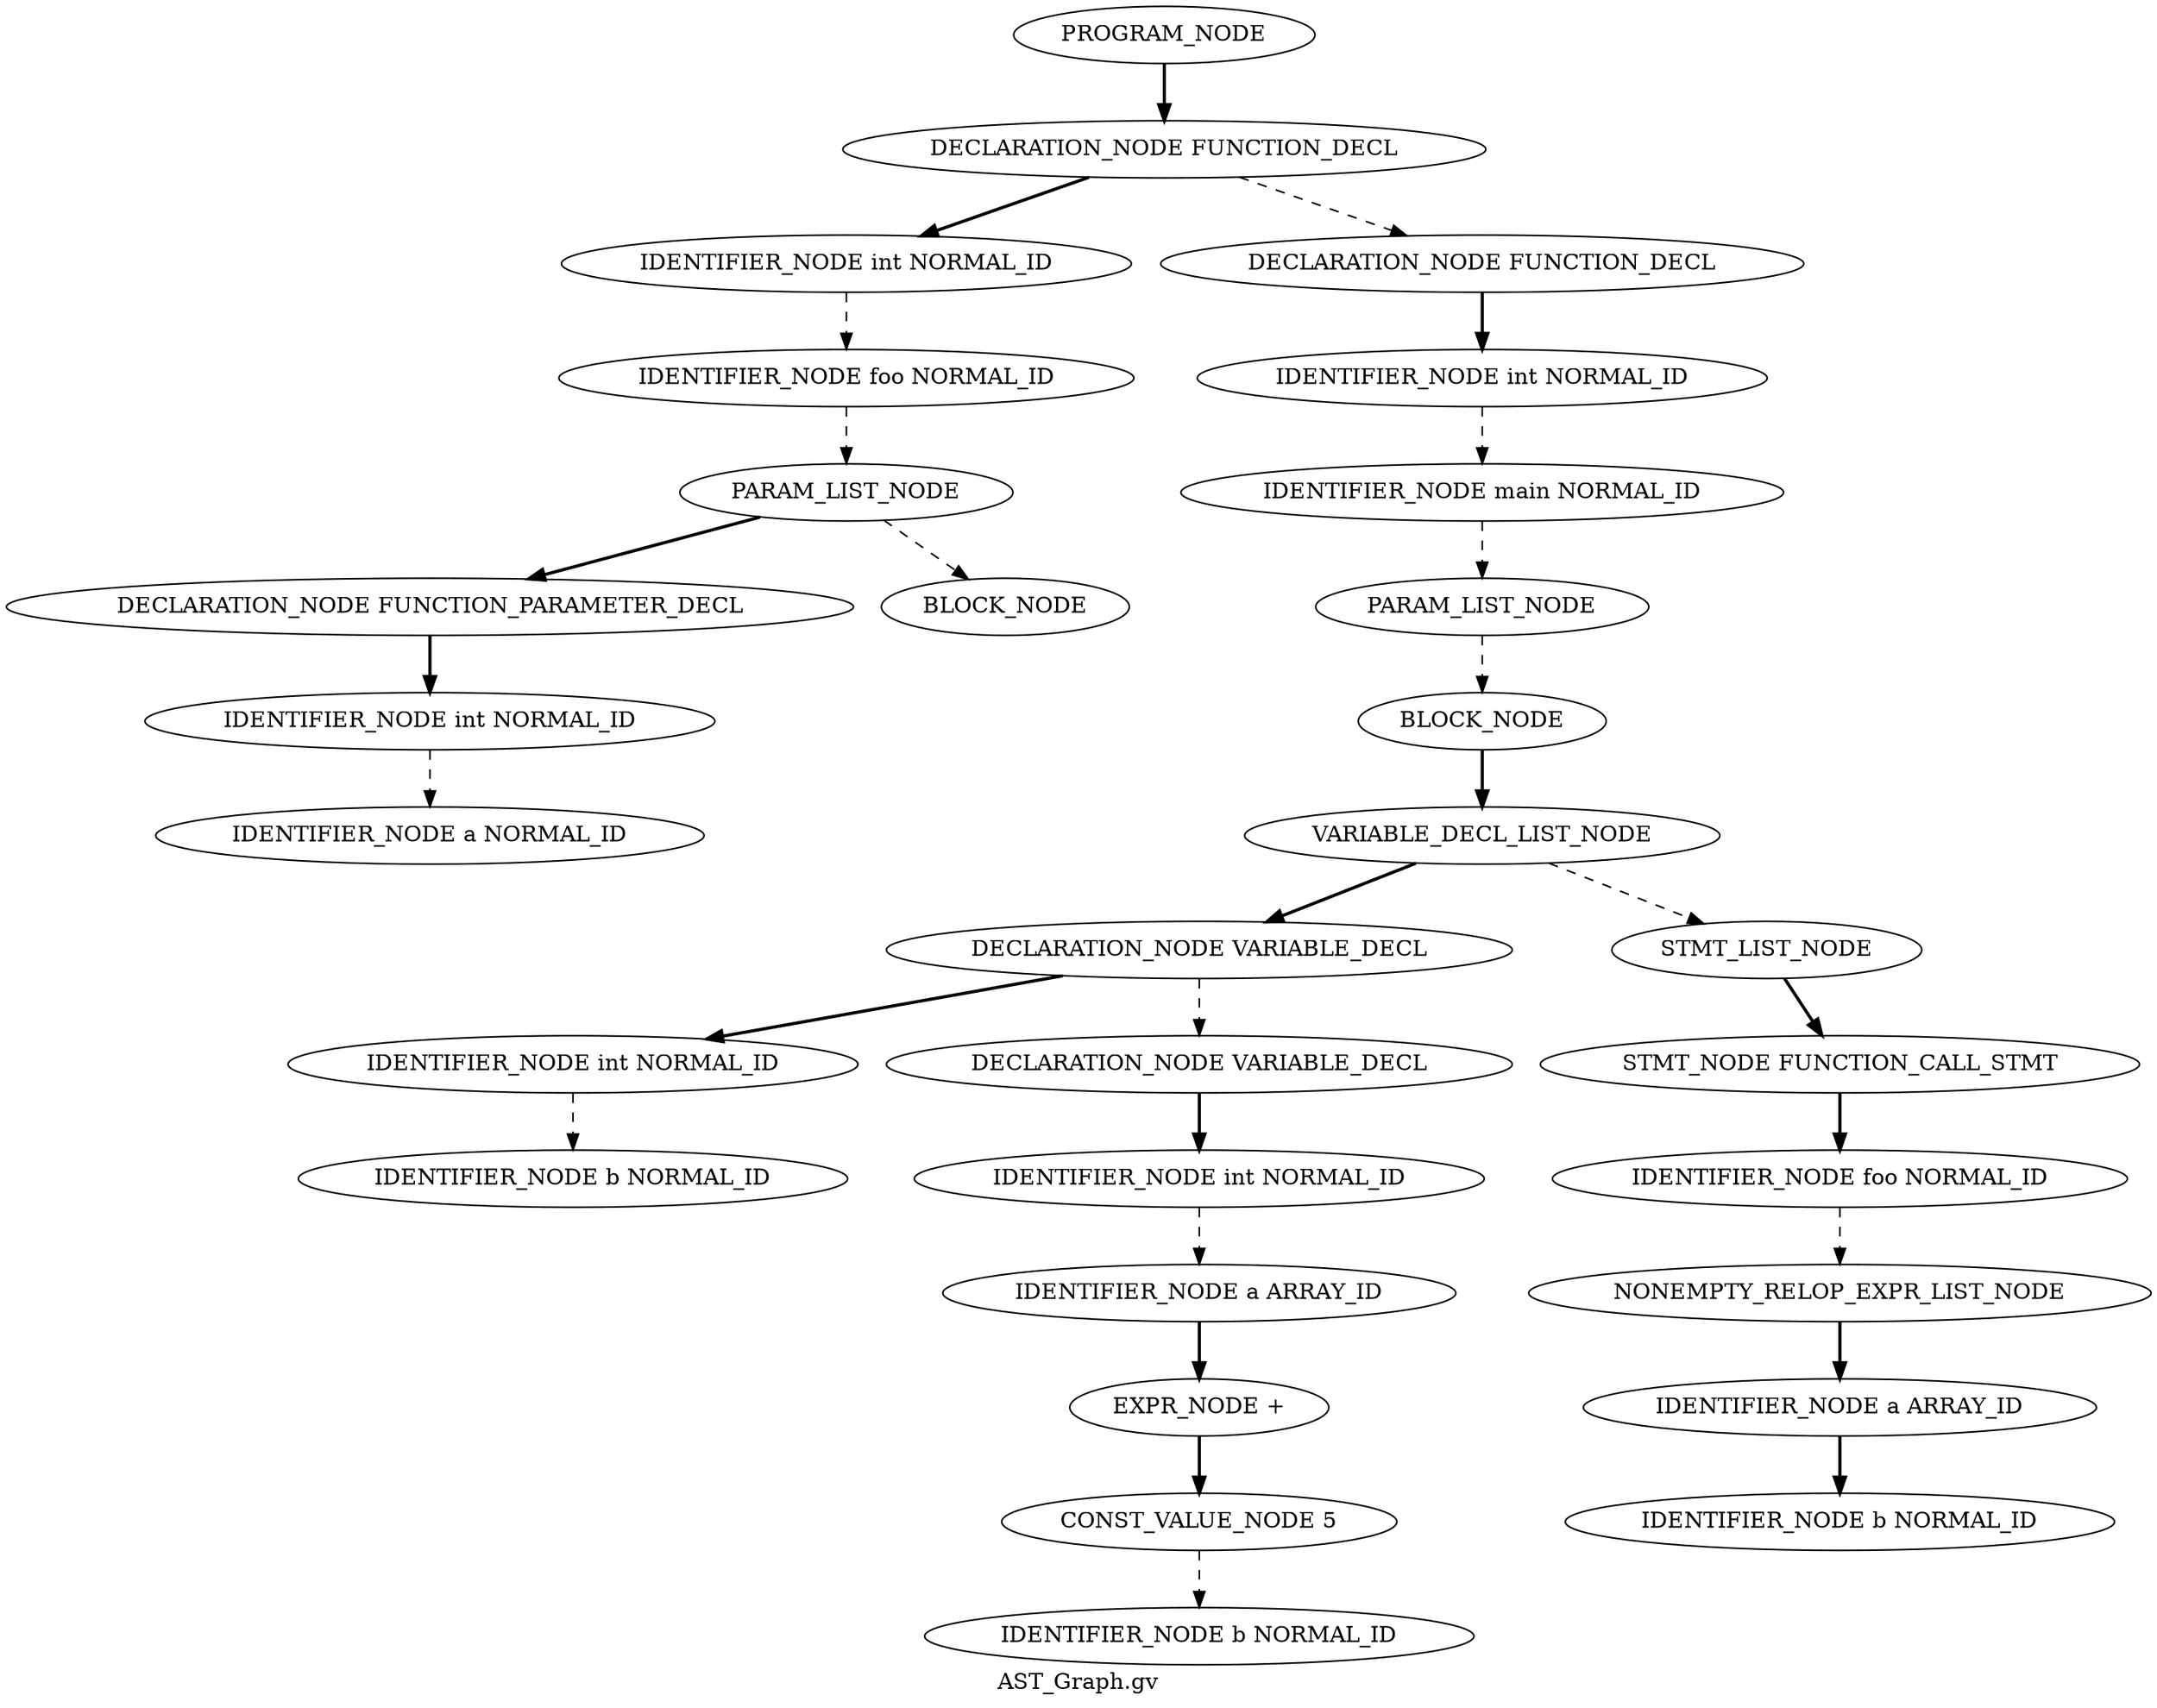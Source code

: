 Digraph AST
{
label = "AST_Graph.gv"
node0 [label ="PROGRAM_NODE"]
node1 [label ="DECLARATION_NODE FUNCTION_DECL"]
node2 [label ="IDENTIFIER_NODE int NORMAL_ID"]
node3 [label ="IDENTIFIER_NODE foo NORMAL_ID"]
node4 [label ="PARAM_LIST_NODE"]
node5 [label ="DECLARATION_NODE FUNCTION_PARAMETER_DECL"]
node6 [label ="IDENTIFIER_NODE int NORMAL_ID"]
node7 [label ="IDENTIFIER_NODE a NORMAL_ID"]
node6 -> node7 [style = dashed]
node5 -> node6 [style = bold]
node4 -> node5 [style = bold]
node8 [label ="BLOCK_NODE"]
node4 -> node8 [style = dashed]
node3 -> node4 [style = dashed]
node2 -> node3 [style = dashed]
node1 -> node2 [style = bold]
node9 [label ="DECLARATION_NODE FUNCTION_DECL"]
node10 [label ="IDENTIFIER_NODE int NORMAL_ID"]
node11 [label ="IDENTIFIER_NODE main NORMAL_ID"]
node12 [label ="PARAM_LIST_NODE"]
node13 [label ="BLOCK_NODE"]
node14 [label ="VARIABLE_DECL_LIST_NODE"]
node15 [label ="DECLARATION_NODE VARIABLE_DECL"]
node16 [label ="IDENTIFIER_NODE int NORMAL_ID"]
node17 [label ="IDENTIFIER_NODE b NORMAL_ID"]
node16 -> node17 [style = dashed]
node15 -> node16 [style = bold]
node18 [label ="DECLARATION_NODE VARIABLE_DECL"]
node19 [label ="IDENTIFIER_NODE int NORMAL_ID"]
node20 [label ="IDENTIFIER_NODE a ARRAY_ID"]
node21 [label ="EXPR_NODE +"]
node22 [label ="CONST_VALUE_NODE 5"]
node23 [label ="IDENTIFIER_NODE b NORMAL_ID"]
node22 -> node23 [style = dashed]
node21 -> node22 [style = bold]
node20 -> node21 [style = bold]
node19 -> node20 [style = dashed]
node18 -> node19 [style = bold]
node15 -> node18 [style = dashed]
node14 -> node15 [style = bold]
node24 [label ="STMT_LIST_NODE"]
node25 [label ="STMT_NODE FUNCTION_CALL_STMT"]
node26 [label ="IDENTIFIER_NODE foo NORMAL_ID"]
node27 [label ="NONEMPTY_RELOP_EXPR_LIST_NODE"]
node28 [label ="IDENTIFIER_NODE a ARRAY_ID"]
node29 [label ="IDENTIFIER_NODE b NORMAL_ID"]
node28 -> node29 [style = bold]
node27 -> node28 [style = bold]
node26 -> node27 [style = dashed]
node25 -> node26 [style = bold]
node24 -> node25 [style = bold]
node14 -> node24 [style = dashed]
node13 -> node14 [style = bold]
node12 -> node13 [style = dashed]
node11 -> node12 [style = dashed]
node10 -> node11 [style = dashed]
node9 -> node10 [style = bold]
node1 -> node9 [style = dashed]
node0 -> node1 [style = bold]
}
